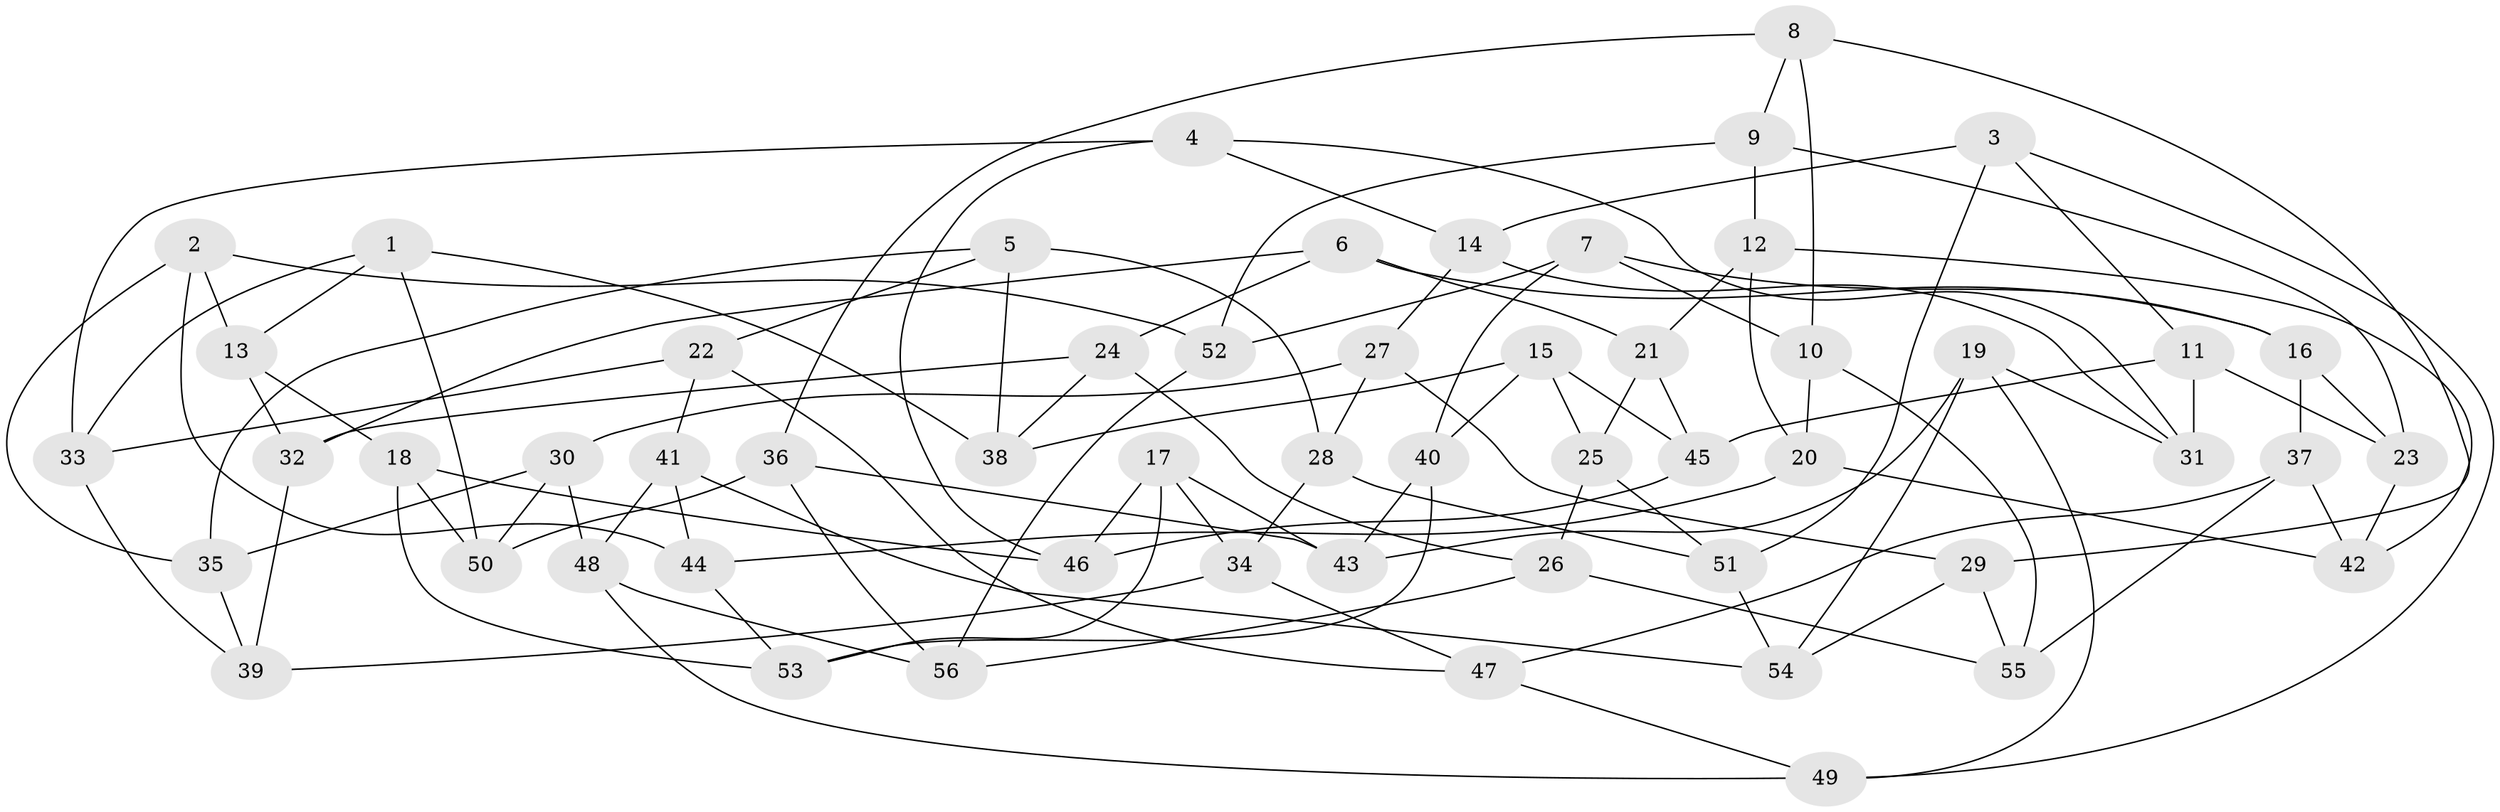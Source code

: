 // coarse degree distribution, {6: 0.6129032258064516, 5: 0.1935483870967742, 4: 0.1935483870967742}
// Generated by graph-tools (version 1.1) at 2025/24/03/03/25 07:24:24]
// undirected, 56 vertices, 112 edges
graph export_dot {
graph [start="1"]
  node [color=gray90,style=filled];
  1;
  2;
  3;
  4;
  5;
  6;
  7;
  8;
  9;
  10;
  11;
  12;
  13;
  14;
  15;
  16;
  17;
  18;
  19;
  20;
  21;
  22;
  23;
  24;
  25;
  26;
  27;
  28;
  29;
  30;
  31;
  32;
  33;
  34;
  35;
  36;
  37;
  38;
  39;
  40;
  41;
  42;
  43;
  44;
  45;
  46;
  47;
  48;
  49;
  50;
  51;
  52;
  53;
  54;
  55;
  56;
  1 -- 38;
  1 -- 13;
  1 -- 33;
  1 -- 50;
  2 -- 35;
  2 -- 52;
  2 -- 44;
  2 -- 13;
  3 -- 49;
  3 -- 51;
  3 -- 14;
  3 -- 11;
  4 -- 14;
  4 -- 31;
  4 -- 46;
  4 -- 33;
  5 -- 35;
  5 -- 28;
  5 -- 38;
  5 -- 22;
  6 -- 21;
  6 -- 32;
  6 -- 24;
  6 -- 16;
  7 -- 10;
  7 -- 16;
  7 -- 52;
  7 -- 40;
  8 -- 36;
  8 -- 29;
  8 -- 10;
  8 -- 9;
  9 -- 12;
  9 -- 52;
  9 -- 23;
  10 -- 55;
  10 -- 20;
  11 -- 45;
  11 -- 23;
  11 -- 31;
  12 -- 20;
  12 -- 21;
  12 -- 42;
  13 -- 18;
  13 -- 32;
  14 -- 27;
  14 -- 31;
  15 -- 38;
  15 -- 25;
  15 -- 45;
  15 -- 40;
  16 -- 37;
  16 -- 23;
  17 -- 34;
  17 -- 46;
  17 -- 43;
  17 -- 53;
  18 -- 46;
  18 -- 50;
  18 -- 53;
  19 -- 49;
  19 -- 54;
  19 -- 43;
  19 -- 31;
  20 -- 42;
  20 -- 44;
  21 -- 25;
  21 -- 45;
  22 -- 33;
  22 -- 41;
  22 -- 47;
  23 -- 42;
  24 -- 38;
  24 -- 26;
  24 -- 32;
  25 -- 51;
  25 -- 26;
  26 -- 55;
  26 -- 56;
  27 -- 29;
  27 -- 28;
  27 -- 30;
  28 -- 34;
  28 -- 51;
  29 -- 54;
  29 -- 55;
  30 -- 50;
  30 -- 35;
  30 -- 48;
  32 -- 39;
  33 -- 39;
  34 -- 39;
  34 -- 47;
  35 -- 39;
  36 -- 56;
  36 -- 43;
  36 -- 50;
  37 -- 55;
  37 -- 42;
  37 -- 47;
  40 -- 43;
  40 -- 53;
  41 -- 48;
  41 -- 44;
  41 -- 54;
  44 -- 53;
  45 -- 46;
  47 -- 49;
  48 -- 49;
  48 -- 56;
  51 -- 54;
  52 -- 56;
}
